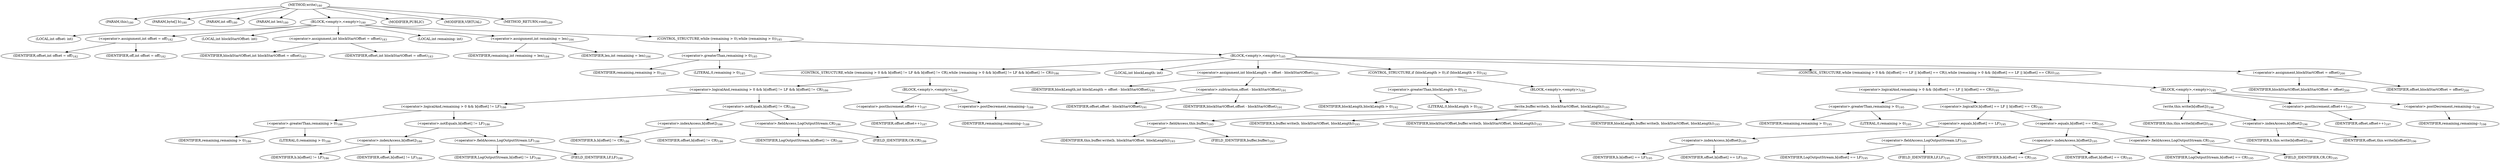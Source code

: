digraph "write" {  
"198" [label = <(METHOD,write)<SUB>180</SUB>> ]
"17" [label = <(PARAM,this)<SUB>180</SUB>> ]
"199" [label = <(PARAM,byte[] b)<SUB>180</SUB>> ]
"200" [label = <(PARAM,int off)<SUB>180</SUB>> ]
"201" [label = <(PARAM,int len)<SUB>180</SUB>> ]
"202" [label = <(BLOCK,&lt;empty&gt;,&lt;empty&gt;)<SUB>180</SUB>> ]
"203" [label = <(LOCAL,int offset: int)> ]
"204" [label = <(&lt;operator&gt;.assignment,int offset = off)<SUB>182</SUB>> ]
"205" [label = <(IDENTIFIER,offset,int offset = off)<SUB>182</SUB>> ]
"206" [label = <(IDENTIFIER,off,int offset = off)<SUB>182</SUB>> ]
"207" [label = <(LOCAL,int blockStartOffset: int)> ]
"208" [label = <(&lt;operator&gt;.assignment,int blockStartOffset = offset)<SUB>183</SUB>> ]
"209" [label = <(IDENTIFIER,blockStartOffset,int blockStartOffset = offset)<SUB>183</SUB>> ]
"210" [label = <(IDENTIFIER,offset,int blockStartOffset = offset)<SUB>183</SUB>> ]
"211" [label = <(LOCAL,int remaining: int)> ]
"212" [label = <(&lt;operator&gt;.assignment,int remaining = len)<SUB>184</SUB>> ]
"213" [label = <(IDENTIFIER,remaining,int remaining = len)<SUB>184</SUB>> ]
"214" [label = <(IDENTIFIER,len,int remaining = len)<SUB>184</SUB>> ]
"215" [label = <(CONTROL_STRUCTURE,while (remaining &gt; 0),while (remaining &gt; 0))<SUB>185</SUB>> ]
"216" [label = <(&lt;operator&gt;.greaterThan,remaining &gt; 0)<SUB>185</SUB>> ]
"217" [label = <(IDENTIFIER,remaining,remaining &gt; 0)<SUB>185</SUB>> ]
"218" [label = <(LITERAL,0,remaining &gt; 0)<SUB>185</SUB>> ]
"219" [label = <(BLOCK,&lt;empty&gt;,&lt;empty&gt;)<SUB>185</SUB>> ]
"220" [label = <(CONTROL_STRUCTURE,while (remaining &gt; 0 &amp;&amp; b[offset] != LF &amp;&amp; b[offset] != CR),while (remaining &gt; 0 &amp;&amp; b[offset] != LF &amp;&amp; b[offset] != CR))<SUB>186</SUB>> ]
"221" [label = <(&lt;operator&gt;.logicalAnd,remaining &gt; 0 &amp;&amp; b[offset] != LF &amp;&amp; b[offset] != CR)<SUB>186</SUB>> ]
"222" [label = <(&lt;operator&gt;.logicalAnd,remaining &gt; 0 &amp;&amp; b[offset] != LF)<SUB>186</SUB>> ]
"223" [label = <(&lt;operator&gt;.greaterThan,remaining &gt; 0)<SUB>186</SUB>> ]
"224" [label = <(IDENTIFIER,remaining,remaining &gt; 0)<SUB>186</SUB>> ]
"225" [label = <(LITERAL,0,remaining &gt; 0)<SUB>186</SUB>> ]
"226" [label = <(&lt;operator&gt;.notEquals,b[offset] != LF)<SUB>186</SUB>> ]
"227" [label = <(&lt;operator&gt;.indexAccess,b[offset])<SUB>186</SUB>> ]
"228" [label = <(IDENTIFIER,b,b[offset] != LF)<SUB>186</SUB>> ]
"229" [label = <(IDENTIFIER,offset,b[offset] != LF)<SUB>186</SUB>> ]
"230" [label = <(&lt;operator&gt;.fieldAccess,LogOutputStream.LF)<SUB>186</SUB>> ]
"231" [label = <(IDENTIFIER,LogOutputStream,b[offset] != LF)<SUB>186</SUB>> ]
"232" [label = <(FIELD_IDENTIFIER,LF,LF)<SUB>186</SUB>> ]
"233" [label = <(&lt;operator&gt;.notEquals,b[offset] != CR)<SUB>186</SUB>> ]
"234" [label = <(&lt;operator&gt;.indexAccess,b[offset])<SUB>186</SUB>> ]
"235" [label = <(IDENTIFIER,b,b[offset] != CR)<SUB>186</SUB>> ]
"236" [label = <(IDENTIFIER,offset,b[offset] != CR)<SUB>186</SUB>> ]
"237" [label = <(&lt;operator&gt;.fieldAccess,LogOutputStream.CR)<SUB>186</SUB>> ]
"238" [label = <(IDENTIFIER,LogOutputStream,b[offset] != CR)<SUB>186</SUB>> ]
"239" [label = <(FIELD_IDENTIFIER,CR,CR)<SUB>186</SUB>> ]
"240" [label = <(BLOCK,&lt;empty&gt;,&lt;empty&gt;)<SUB>186</SUB>> ]
"241" [label = <(&lt;operator&gt;.postIncrement,offset++)<SUB>187</SUB>> ]
"242" [label = <(IDENTIFIER,offset,offset++)<SUB>187</SUB>> ]
"243" [label = <(&lt;operator&gt;.postDecrement,remaining--)<SUB>188</SUB>> ]
"244" [label = <(IDENTIFIER,remaining,remaining--)<SUB>188</SUB>> ]
"245" [label = <(LOCAL,int blockLength: int)> ]
"246" [label = <(&lt;operator&gt;.assignment,int blockLength = offset - blockStartOffset)<SUB>191</SUB>> ]
"247" [label = <(IDENTIFIER,blockLength,int blockLength = offset - blockStartOffset)<SUB>191</SUB>> ]
"248" [label = <(&lt;operator&gt;.subtraction,offset - blockStartOffset)<SUB>191</SUB>> ]
"249" [label = <(IDENTIFIER,offset,offset - blockStartOffset)<SUB>191</SUB>> ]
"250" [label = <(IDENTIFIER,blockStartOffset,offset - blockStartOffset)<SUB>191</SUB>> ]
"251" [label = <(CONTROL_STRUCTURE,if (blockLength &gt; 0),if (blockLength &gt; 0))<SUB>192</SUB>> ]
"252" [label = <(&lt;operator&gt;.greaterThan,blockLength &gt; 0)<SUB>192</SUB>> ]
"253" [label = <(IDENTIFIER,blockLength,blockLength &gt; 0)<SUB>192</SUB>> ]
"254" [label = <(LITERAL,0,blockLength &gt; 0)<SUB>192</SUB>> ]
"255" [label = <(BLOCK,&lt;empty&gt;,&lt;empty&gt;)<SUB>192</SUB>> ]
"256" [label = <(write,buffer.write(b, blockStartOffset, blockLength))<SUB>193</SUB>> ]
"257" [label = <(&lt;operator&gt;.fieldAccess,this.buffer)<SUB>193</SUB>> ]
"258" [label = <(IDENTIFIER,this,buffer.write(b, blockStartOffset, blockLength))<SUB>193</SUB>> ]
"259" [label = <(FIELD_IDENTIFIER,buffer,buffer)<SUB>193</SUB>> ]
"260" [label = <(IDENTIFIER,b,buffer.write(b, blockStartOffset, blockLength))<SUB>193</SUB>> ]
"261" [label = <(IDENTIFIER,blockStartOffset,buffer.write(b, blockStartOffset, blockLength))<SUB>193</SUB>> ]
"262" [label = <(IDENTIFIER,blockLength,buffer.write(b, blockStartOffset, blockLength))<SUB>193</SUB>> ]
"263" [label = <(CONTROL_STRUCTURE,while (remaining &gt; 0 &amp;&amp; (b[offset] == LF || b[offset] == CR)),while (remaining &gt; 0 &amp;&amp; (b[offset] == LF || b[offset] == CR)))<SUB>195</SUB>> ]
"264" [label = <(&lt;operator&gt;.logicalAnd,remaining &gt; 0 &amp;&amp; (b[offset] == LF || b[offset] == CR))<SUB>195</SUB>> ]
"265" [label = <(&lt;operator&gt;.greaterThan,remaining &gt; 0)<SUB>195</SUB>> ]
"266" [label = <(IDENTIFIER,remaining,remaining &gt; 0)<SUB>195</SUB>> ]
"267" [label = <(LITERAL,0,remaining &gt; 0)<SUB>195</SUB>> ]
"268" [label = <(&lt;operator&gt;.logicalOr,b[offset] == LF || b[offset] == CR)<SUB>195</SUB>> ]
"269" [label = <(&lt;operator&gt;.equals,b[offset] == LF)<SUB>195</SUB>> ]
"270" [label = <(&lt;operator&gt;.indexAccess,b[offset])<SUB>195</SUB>> ]
"271" [label = <(IDENTIFIER,b,b[offset] == LF)<SUB>195</SUB>> ]
"272" [label = <(IDENTIFIER,offset,b[offset] == LF)<SUB>195</SUB>> ]
"273" [label = <(&lt;operator&gt;.fieldAccess,LogOutputStream.LF)<SUB>195</SUB>> ]
"274" [label = <(IDENTIFIER,LogOutputStream,b[offset] == LF)<SUB>195</SUB>> ]
"275" [label = <(FIELD_IDENTIFIER,LF,LF)<SUB>195</SUB>> ]
"276" [label = <(&lt;operator&gt;.equals,b[offset] == CR)<SUB>195</SUB>> ]
"277" [label = <(&lt;operator&gt;.indexAccess,b[offset])<SUB>195</SUB>> ]
"278" [label = <(IDENTIFIER,b,b[offset] == CR)<SUB>195</SUB>> ]
"279" [label = <(IDENTIFIER,offset,b[offset] == CR)<SUB>195</SUB>> ]
"280" [label = <(&lt;operator&gt;.fieldAccess,LogOutputStream.CR)<SUB>195</SUB>> ]
"281" [label = <(IDENTIFIER,LogOutputStream,b[offset] == CR)<SUB>195</SUB>> ]
"282" [label = <(FIELD_IDENTIFIER,CR,CR)<SUB>195</SUB>> ]
"283" [label = <(BLOCK,&lt;empty&gt;,&lt;empty&gt;)<SUB>195</SUB>> ]
"284" [label = <(write,this.write(b[offset]))<SUB>196</SUB>> ]
"16" [label = <(IDENTIFIER,this,this.write(b[offset]))<SUB>196</SUB>> ]
"285" [label = <(&lt;operator&gt;.indexAccess,b[offset])<SUB>196</SUB>> ]
"286" [label = <(IDENTIFIER,b,this.write(b[offset]))<SUB>196</SUB>> ]
"287" [label = <(IDENTIFIER,offset,this.write(b[offset]))<SUB>196</SUB>> ]
"288" [label = <(&lt;operator&gt;.postIncrement,offset++)<SUB>197</SUB>> ]
"289" [label = <(IDENTIFIER,offset,offset++)<SUB>197</SUB>> ]
"290" [label = <(&lt;operator&gt;.postDecrement,remaining--)<SUB>198</SUB>> ]
"291" [label = <(IDENTIFIER,remaining,remaining--)<SUB>198</SUB>> ]
"292" [label = <(&lt;operator&gt;.assignment,blockStartOffset = offset)<SUB>200</SUB>> ]
"293" [label = <(IDENTIFIER,blockStartOffset,blockStartOffset = offset)<SUB>200</SUB>> ]
"294" [label = <(IDENTIFIER,offset,blockStartOffset = offset)<SUB>200</SUB>> ]
"295" [label = <(MODIFIER,PUBLIC)> ]
"296" [label = <(MODIFIER,VIRTUAL)> ]
"297" [label = <(METHOD_RETURN,void)<SUB>180</SUB>> ]
  "198" -> "17" 
  "198" -> "199" 
  "198" -> "200" 
  "198" -> "201" 
  "198" -> "202" 
  "198" -> "295" 
  "198" -> "296" 
  "198" -> "297" 
  "202" -> "203" 
  "202" -> "204" 
  "202" -> "207" 
  "202" -> "208" 
  "202" -> "211" 
  "202" -> "212" 
  "202" -> "215" 
  "204" -> "205" 
  "204" -> "206" 
  "208" -> "209" 
  "208" -> "210" 
  "212" -> "213" 
  "212" -> "214" 
  "215" -> "216" 
  "215" -> "219" 
  "216" -> "217" 
  "216" -> "218" 
  "219" -> "220" 
  "219" -> "245" 
  "219" -> "246" 
  "219" -> "251" 
  "219" -> "263" 
  "219" -> "292" 
  "220" -> "221" 
  "220" -> "240" 
  "221" -> "222" 
  "221" -> "233" 
  "222" -> "223" 
  "222" -> "226" 
  "223" -> "224" 
  "223" -> "225" 
  "226" -> "227" 
  "226" -> "230" 
  "227" -> "228" 
  "227" -> "229" 
  "230" -> "231" 
  "230" -> "232" 
  "233" -> "234" 
  "233" -> "237" 
  "234" -> "235" 
  "234" -> "236" 
  "237" -> "238" 
  "237" -> "239" 
  "240" -> "241" 
  "240" -> "243" 
  "241" -> "242" 
  "243" -> "244" 
  "246" -> "247" 
  "246" -> "248" 
  "248" -> "249" 
  "248" -> "250" 
  "251" -> "252" 
  "251" -> "255" 
  "252" -> "253" 
  "252" -> "254" 
  "255" -> "256" 
  "256" -> "257" 
  "256" -> "260" 
  "256" -> "261" 
  "256" -> "262" 
  "257" -> "258" 
  "257" -> "259" 
  "263" -> "264" 
  "263" -> "283" 
  "264" -> "265" 
  "264" -> "268" 
  "265" -> "266" 
  "265" -> "267" 
  "268" -> "269" 
  "268" -> "276" 
  "269" -> "270" 
  "269" -> "273" 
  "270" -> "271" 
  "270" -> "272" 
  "273" -> "274" 
  "273" -> "275" 
  "276" -> "277" 
  "276" -> "280" 
  "277" -> "278" 
  "277" -> "279" 
  "280" -> "281" 
  "280" -> "282" 
  "283" -> "284" 
  "283" -> "288" 
  "283" -> "290" 
  "284" -> "16" 
  "284" -> "285" 
  "285" -> "286" 
  "285" -> "287" 
  "288" -> "289" 
  "290" -> "291" 
  "292" -> "293" 
  "292" -> "294" 
}
